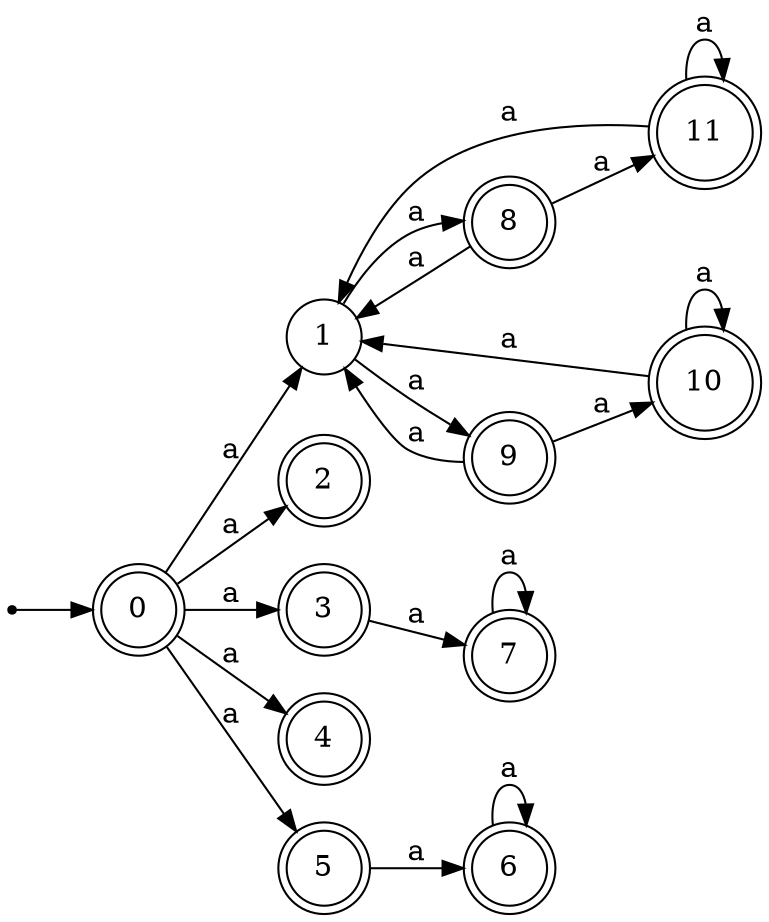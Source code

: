 digraph finite_state_machine {
rankdir=LR;
size="20,20";
node [shape = point]; "dummy0"
node [shape = doublecircle]; "0";"dummy0" -> "0";
node [shape = circle]; "1";
node [shape = doublecircle]; "2";node [shape = doublecircle]; "3";node [shape = doublecircle]; "4";node [shape = doublecircle]; "5";node [shape = doublecircle]; "6";node [shape = doublecircle]; "7";node [shape = doublecircle]; "8";node [shape = doublecircle]; "9";node [shape = doublecircle]; "10";node [shape = doublecircle]; "11";"0" -> "1" [label = "a"];
 "0" -> "2" [label = "a"];
 "0" -> "3" [label = "a"];
 "0" -> "4" [label = "a"];
 "0" -> "5" [label = "a"];
 "5" -> "6" [label = "a"];
 "6" -> "6" [label = "a"];
 "3" -> "7" [label = "a"];
 "7" -> "7" [label = "a"];
 "1" -> "8" [label = "a"];
 "1" -> "9" [label = "a"];
 "9" -> "1" [label = "a"];
 "9" -> "10" [label = "a"];
 "10" -> "1" [label = "a"];
 "10" -> "10" [label = "a"];
 "8" -> "1" [label = "a"];
 "8" -> "11" [label = "a"];
 "11" -> "1" [label = "a"];
 "11" -> "11" [label = "a"];
 }
